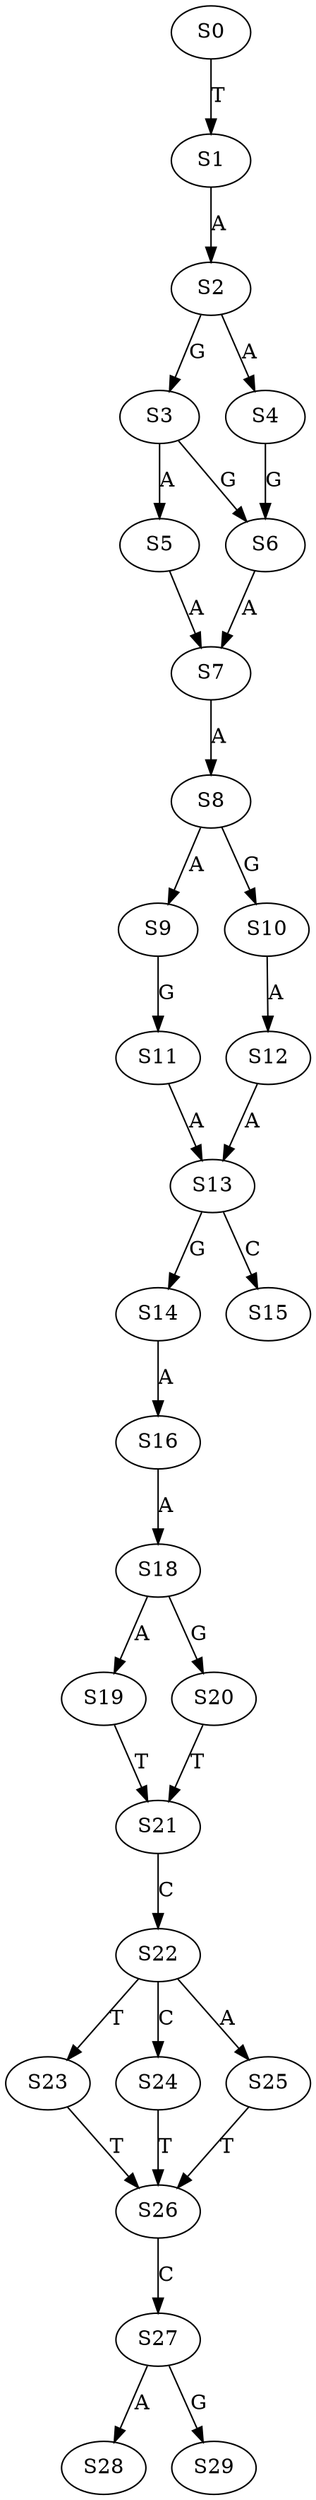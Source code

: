 strict digraph  {
	S0 -> S1 [ label = T ];
	S1 -> S2 [ label = A ];
	S2 -> S3 [ label = G ];
	S2 -> S4 [ label = A ];
	S3 -> S5 [ label = A ];
	S3 -> S6 [ label = G ];
	S4 -> S6 [ label = G ];
	S5 -> S7 [ label = A ];
	S6 -> S7 [ label = A ];
	S7 -> S8 [ label = A ];
	S8 -> S9 [ label = A ];
	S8 -> S10 [ label = G ];
	S9 -> S11 [ label = G ];
	S10 -> S12 [ label = A ];
	S11 -> S13 [ label = A ];
	S12 -> S13 [ label = A ];
	S13 -> S14 [ label = G ];
	S13 -> S15 [ label = C ];
	S14 -> S16 [ label = A ];
	S16 -> S18 [ label = A ];
	S18 -> S19 [ label = A ];
	S18 -> S20 [ label = G ];
	S19 -> S21 [ label = T ];
	S20 -> S21 [ label = T ];
	S21 -> S22 [ label = C ];
	S22 -> S23 [ label = T ];
	S22 -> S24 [ label = C ];
	S22 -> S25 [ label = A ];
	S23 -> S26 [ label = T ];
	S24 -> S26 [ label = T ];
	S25 -> S26 [ label = T ];
	S26 -> S27 [ label = C ];
	S27 -> S28 [ label = A ];
	S27 -> S29 [ label = G ];
}
